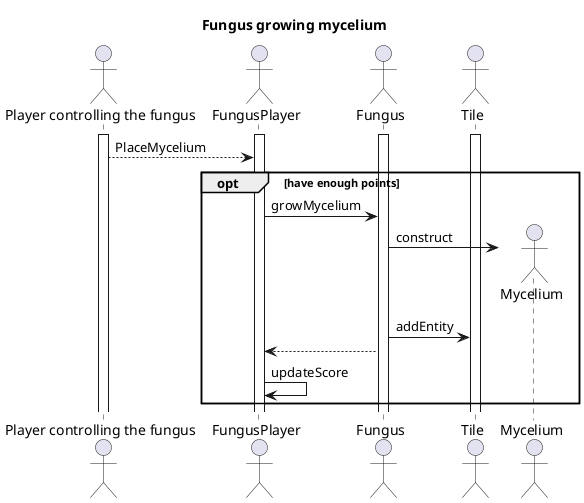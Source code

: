 @startuml Fungus growth

title Fungus growing mycelium

actor "Player controlling the fungus" as P
actor "FungusPlayer" as Fp
actor "Fungus" as F
actor "Tile" as T
actor "Mycelium" as M

activate P
activate Fp
activate F
activate T

P --> Fp : PlaceMycelium
opt have enough points
Fp -> F : growMycelium
F -> M ** : construct
F -> T : addEntity
F --> Fp
Fp -> Fp : updateScore

end


@enduml